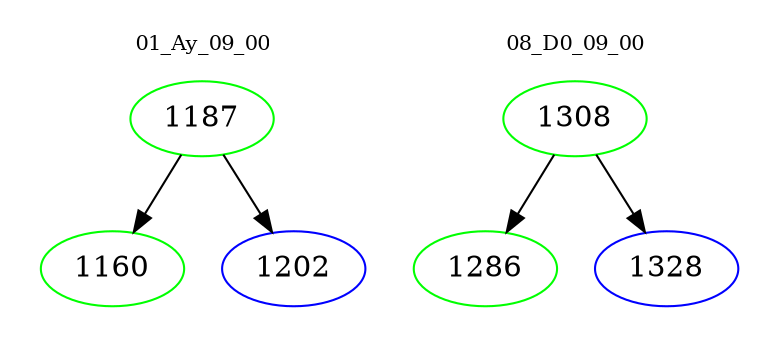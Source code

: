 digraph{
subgraph cluster_0 {
color = white
label = "01_Ay_09_00";
fontsize=10;
T0_1187 [label="1187", color="green"]
T0_1187 -> T0_1160 [color="black"]
T0_1160 [label="1160", color="green"]
T0_1187 -> T0_1202 [color="black"]
T0_1202 [label="1202", color="blue"]
}
subgraph cluster_1 {
color = white
label = "08_D0_09_00";
fontsize=10;
T1_1308 [label="1308", color="green"]
T1_1308 -> T1_1286 [color="black"]
T1_1286 [label="1286", color="green"]
T1_1308 -> T1_1328 [color="black"]
T1_1328 [label="1328", color="blue"]
}
}
